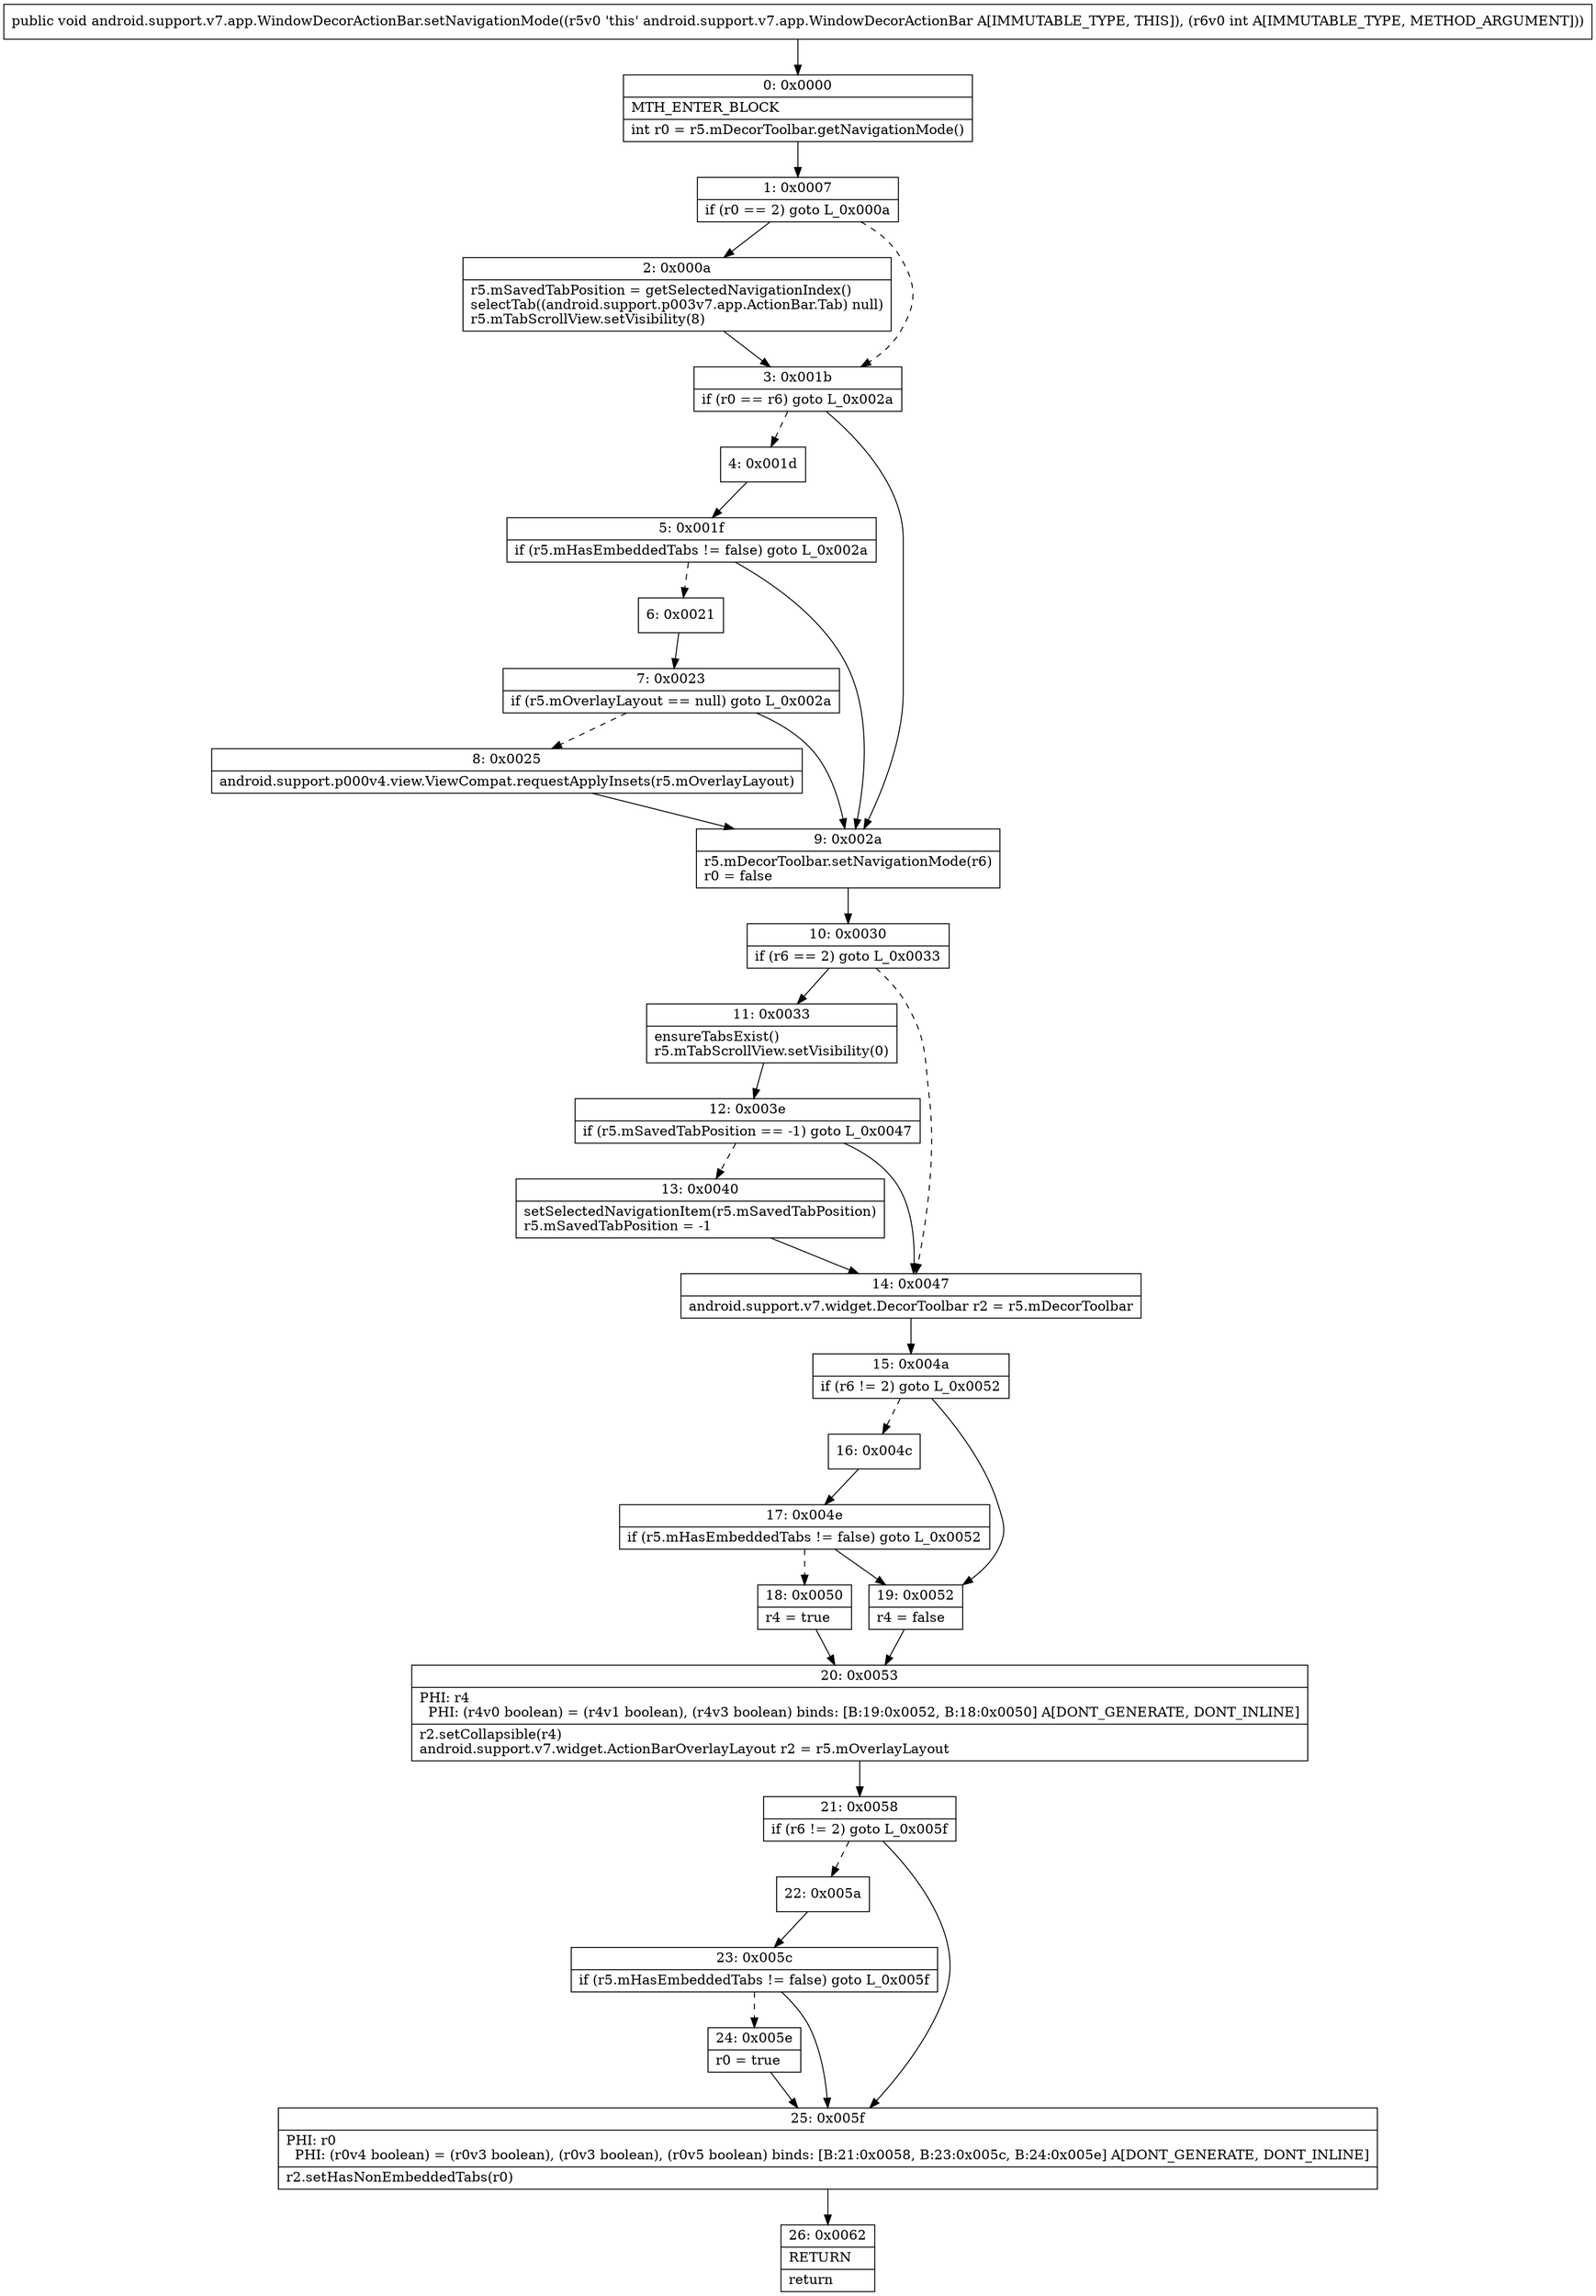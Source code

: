 digraph "CFG forandroid.support.v7.app.WindowDecorActionBar.setNavigationMode(I)V" {
Node_0 [shape=record,label="{0\:\ 0x0000|MTH_ENTER_BLOCK\l|int r0 = r5.mDecorToolbar.getNavigationMode()\l}"];
Node_1 [shape=record,label="{1\:\ 0x0007|if (r0 == 2) goto L_0x000a\l}"];
Node_2 [shape=record,label="{2\:\ 0x000a|r5.mSavedTabPosition = getSelectedNavigationIndex()\lselectTab((android.support.p003v7.app.ActionBar.Tab) null)\lr5.mTabScrollView.setVisibility(8)\l}"];
Node_3 [shape=record,label="{3\:\ 0x001b|if (r0 == r6) goto L_0x002a\l}"];
Node_4 [shape=record,label="{4\:\ 0x001d}"];
Node_5 [shape=record,label="{5\:\ 0x001f|if (r5.mHasEmbeddedTabs != false) goto L_0x002a\l}"];
Node_6 [shape=record,label="{6\:\ 0x0021}"];
Node_7 [shape=record,label="{7\:\ 0x0023|if (r5.mOverlayLayout == null) goto L_0x002a\l}"];
Node_8 [shape=record,label="{8\:\ 0x0025|android.support.p000v4.view.ViewCompat.requestApplyInsets(r5.mOverlayLayout)\l}"];
Node_9 [shape=record,label="{9\:\ 0x002a|r5.mDecorToolbar.setNavigationMode(r6)\lr0 = false\l}"];
Node_10 [shape=record,label="{10\:\ 0x0030|if (r6 == 2) goto L_0x0033\l}"];
Node_11 [shape=record,label="{11\:\ 0x0033|ensureTabsExist()\lr5.mTabScrollView.setVisibility(0)\l}"];
Node_12 [shape=record,label="{12\:\ 0x003e|if (r5.mSavedTabPosition == \-1) goto L_0x0047\l}"];
Node_13 [shape=record,label="{13\:\ 0x0040|setSelectedNavigationItem(r5.mSavedTabPosition)\lr5.mSavedTabPosition = \-1\l}"];
Node_14 [shape=record,label="{14\:\ 0x0047|android.support.v7.widget.DecorToolbar r2 = r5.mDecorToolbar\l}"];
Node_15 [shape=record,label="{15\:\ 0x004a|if (r6 != 2) goto L_0x0052\l}"];
Node_16 [shape=record,label="{16\:\ 0x004c}"];
Node_17 [shape=record,label="{17\:\ 0x004e|if (r5.mHasEmbeddedTabs != false) goto L_0x0052\l}"];
Node_18 [shape=record,label="{18\:\ 0x0050|r4 = true\l}"];
Node_19 [shape=record,label="{19\:\ 0x0052|r4 = false\l}"];
Node_20 [shape=record,label="{20\:\ 0x0053|PHI: r4 \l  PHI: (r4v0 boolean) = (r4v1 boolean), (r4v3 boolean) binds: [B:19:0x0052, B:18:0x0050] A[DONT_GENERATE, DONT_INLINE]\l|r2.setCollapsible(r4)\landroid.support.v7.widget.ActionBarOverlayLayout r2 = r5.mOverlayLayout\l}"];
Node_21 [shape=record,label="{21\:\ 0x0058|if (r6 != 2) goto L_0x005f\l}"];
Node_22 [shape=record,label="{22\:\ 0x005a}"];
Node_23 [shape=record,label="{23\:\ 0x005c|if (r5.mHasEmbeddedTabs != false) goto L_0x005f\l}"];
Node_24 [shape=record,label="{24\:\ 0x005e|r0 = true\l}"];
Node_25 [shape=record,label="{25\:\ 0x005f|PHI: r0 \l  PHI: (r0v4 boolean) = (r0v3 boolean), (r0v3 boolean), (r0v5 boolean) binds: [B:21:0x0058, B:23:0x005c, B:24:0x005e] A[DONT_GENERATE, DONT_INLINE]\l|r2.setHasNonEmbeddedTabs(r0)\l}"];
Node_26 [shape=record,label="{26\:\ 0x0062|RETURN\l|return\l}"];
MethodNode[shape=record,label="{public void android.support.v7.app.WindowDecorActionBar.setNavigationMode((r5v0 'this' android.support.v7.app.WindowDecorActionBar A[IMMUTABLE_TYPE, THIS]), (r6v0 int A[IMMUTABLE_TYPE, METHOD_ARGUMENT])) }"];
MethodNode -> Node_0;
Node_0 -> Node_1;
Node_1 -> Node_2;
Node_1 -> Node_3[style=dashed];
Node_2 -> Node_3;
Node_3 -> Node_4[style=dashed];
Node_3 -> Node_9;
Node_4 -> Node_5;
Node_5 -> Node_6[style=dashed];
Node_5 -> Node_9;
Node_6 -> Node_7;
Node_7 -> Node_8[style=dashed];
Node_7 -> Node_9;
Node_8 -> Node_9;
Node_9 -> Node_10;
Node_10 -> Node_11;
Node_10 -> Node_14[style=dashed];
Node_11 -> Node_12;
Node_12 -> Node_13[style=dashed];
Node_12 -> Node_14;
Node_13 -> Node_14;
Node_14 -> Node_15;
Node_15 -> Node_16[style=dashed];
Node_15 -> Node_19;
Node_16 -> Node_17;
Node_17 -> Node_18[style=dashed];
Node_17 -> Node_19;
Node_18 -> Node_20;
Node_19 -> Node_20;
Node_20 -> Node_21;
Node_21 -> Node_22[style=dashed];
Node_21 -> Node_25;
Node_22 -> Node_23;
Node_23 -> Node_24[style=dashed];
Node_23 -> Node_25;
Node_24 -> Node_25;
Node_25 -> Node_26;
}

